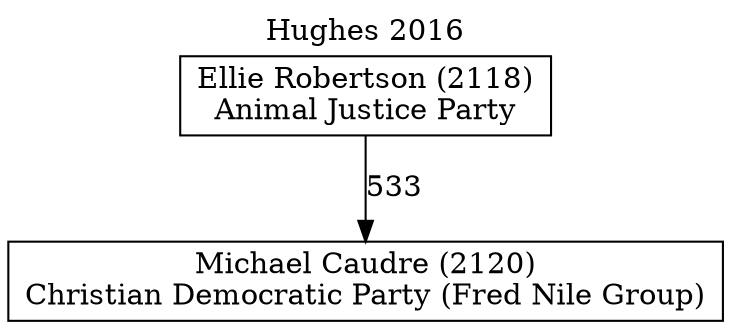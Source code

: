 // House preference flow
digraph "Michael Caudre (2120)_Hughes_2016" {
	graph [label="Hughes 2016" labelloc=t mclimit=2]
	node [shape=box]
	"Michael Caudre (2120)" [label="Michael Caudre (2120)
Christian Democratic Party (Fred Nile Group)"]
	"Ellie Robertson (2118)" [label="Ellie Robertson (2118)
Animal Justice Party"]
	"Ellie Robertson (2118)" -> "Michael Caudre (2120)" [label=533]
}
